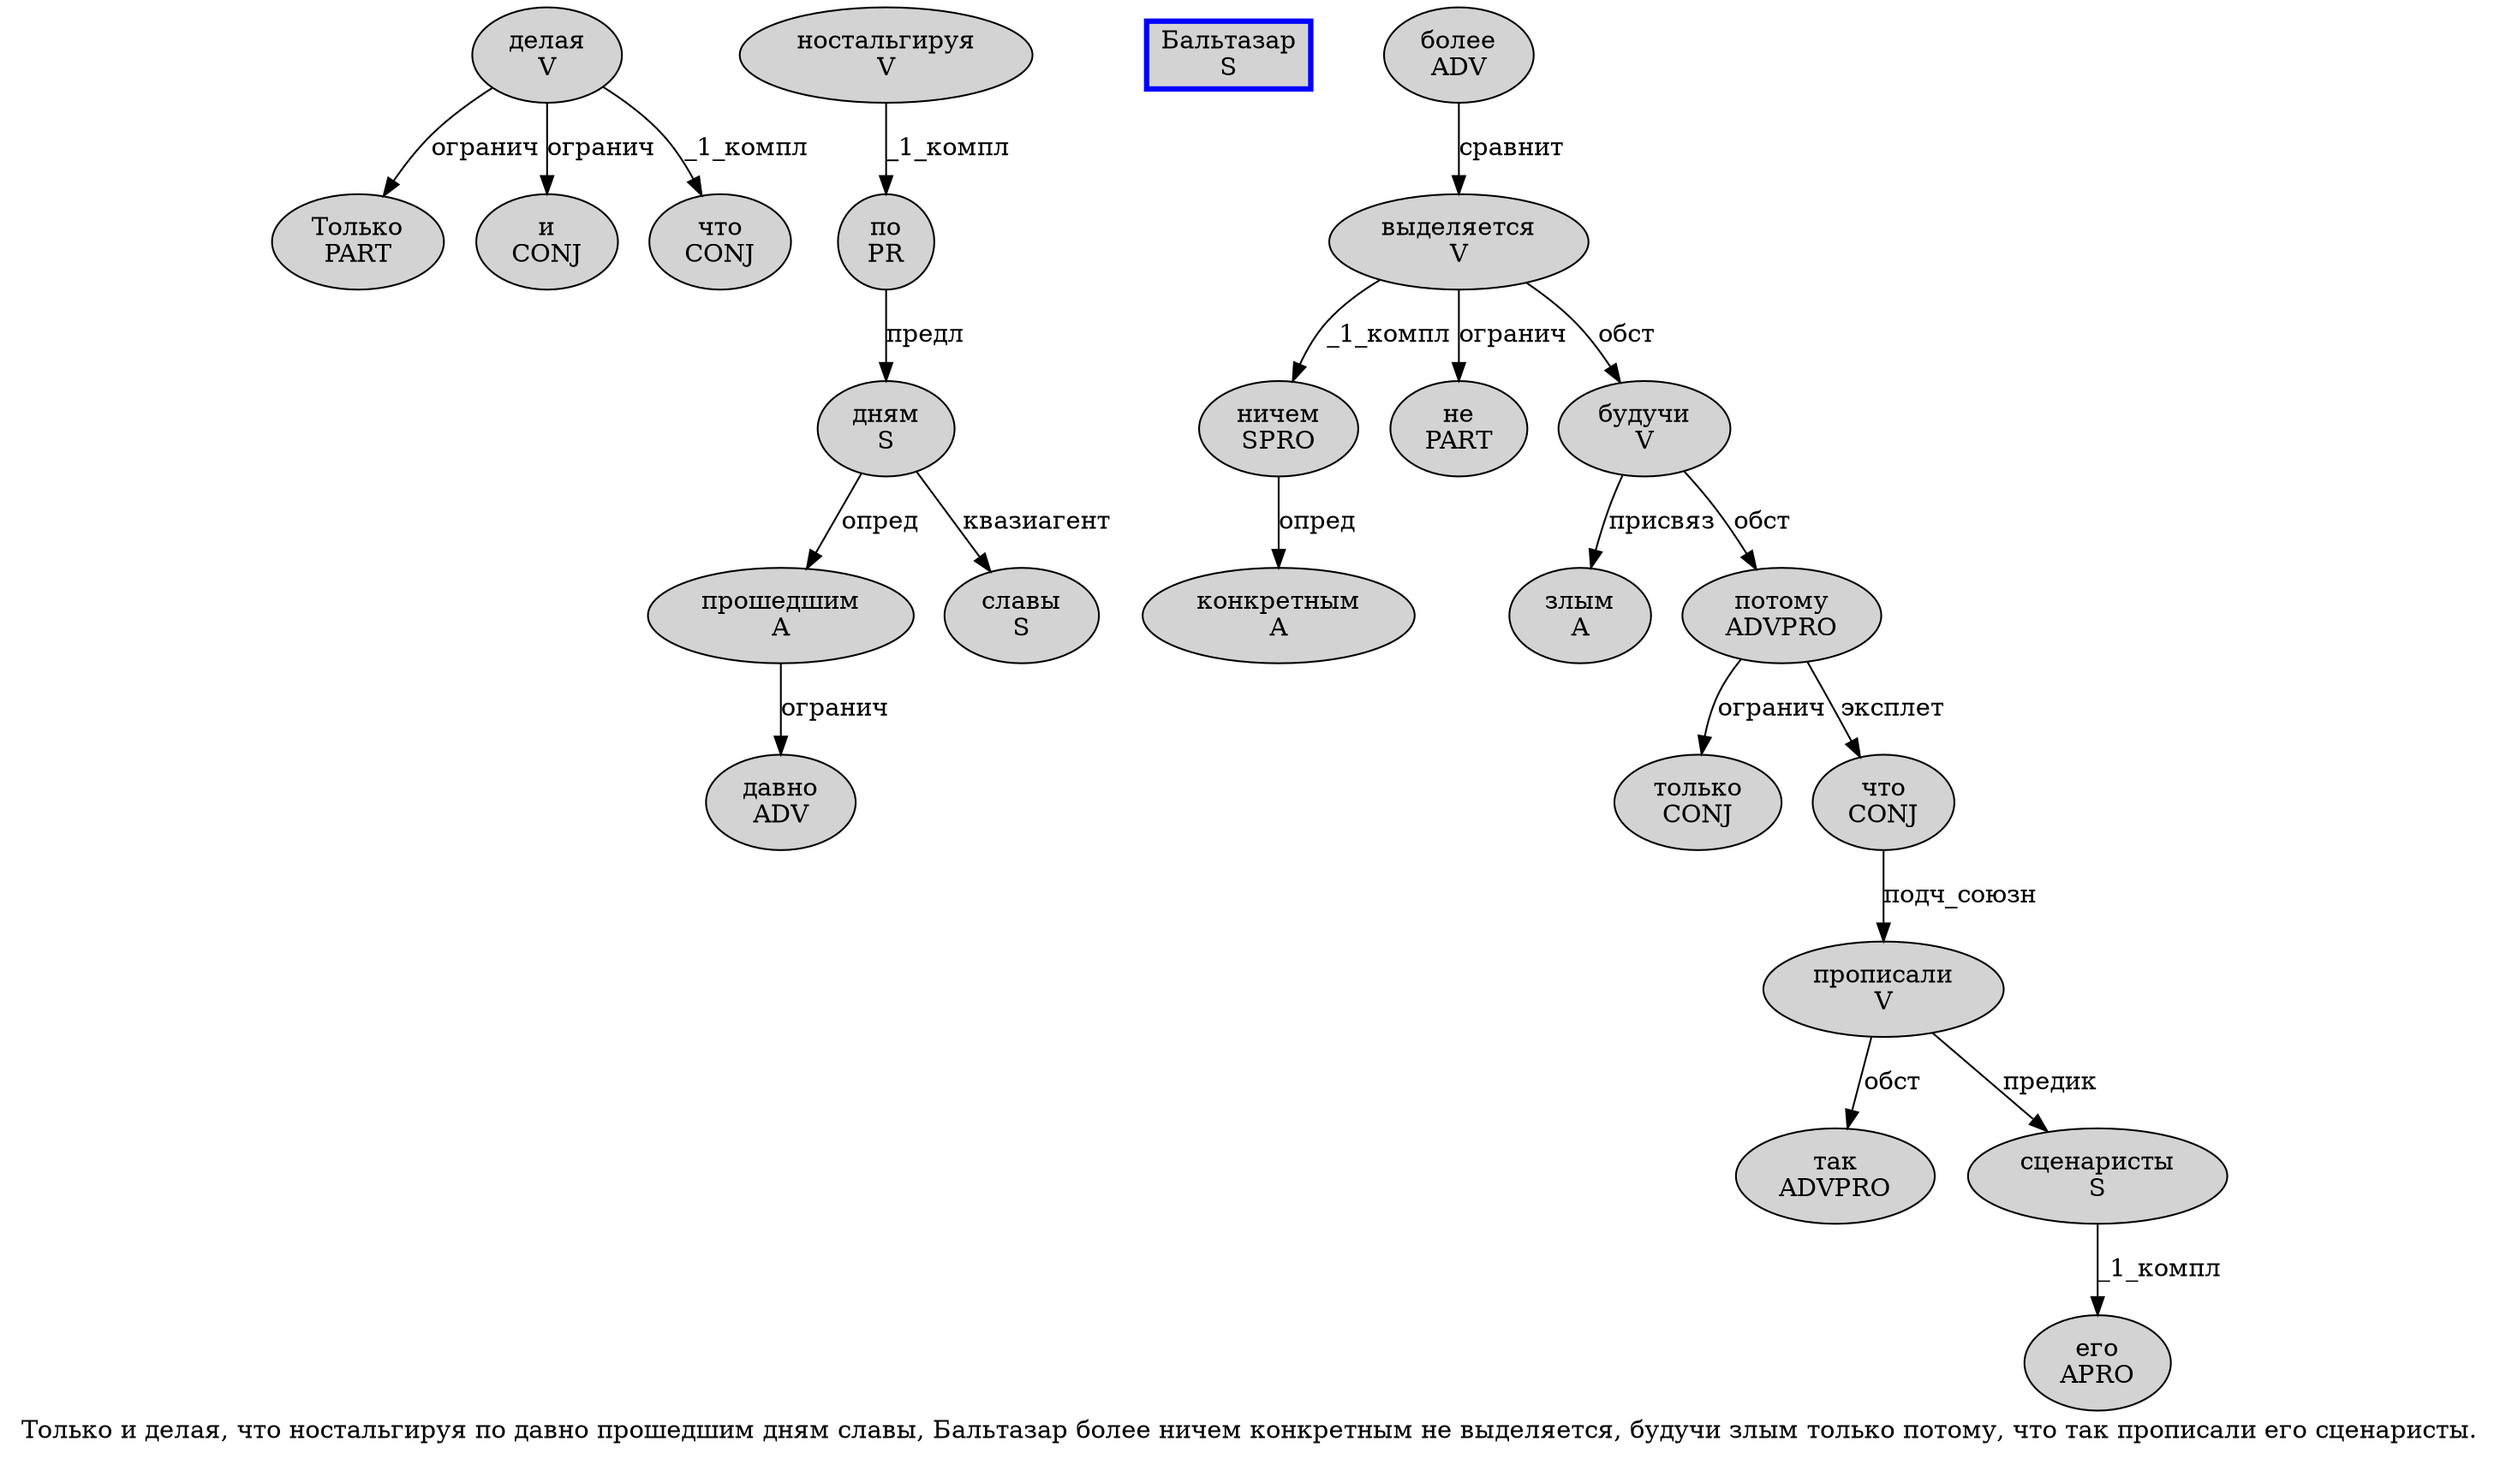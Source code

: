 digraph SENTENCE_2865 {
	graph [label="Только и делая, что ностальгируя по давно прошедшим дням славы, Бальтазар более ничем конкретным не выделяется, будучи злым только потому, что так прописали его сценаристы."]
	node [style=filled]
		0 [label="Только
PART" color="" fillcolor=lightgray penwidth=1 shape=ellipse]
		1 [label="и
CONJ" color="" fillcolor=lightgray penwidth=1 shape=ellipse]
		2 [label="делая
V" color="" fillcolor=lightgray penwidth=1 shape=ellipse]
		4 [label="что
CONJ" color="" fillcolor=lightgray penwidth=1 shape=ellipse]
		5 [label="ностальгируя
V" color="" fillcolor=lightgray penwidth=1 shape=ellipse]
		6 [label="по
PR" color="" fillcolor=lightgray penwidth=1 shape=ellipse]
		7 [label="давно
ADV" color="" fillcolor=lightgray penwidth=1 shape=ellipse]
		8 [label="прошедшим
A" color="" fillcolor=lightgray penwidth=1 shape=ellipse]
		9 [label="дням
S" color="" fillcolor=lightgray penwidth=1 shape=ellipse]
		10 [label="славы
S" color="" fillcolor=lightgray penwidth=1 shape=ellipse]
		12 [label="Бальтазар
S" color=blue fillcolor=lightgray penwidth=3 shape=box]
		13 [label="более
ADV" color="" fillcolor=lightgray penwidth=1 shape=ellipse]
		14 [label="ничем
SPRO" color="" fillcolor=lightgray penwidth=1 shape=ellipse]
		15 [label="конкретным
A" color="" fillcolor=lightgray penwidth=1 shape=ellipse]
		16 [label="не
PART" color="" fillcolor=lightgray penwidth=1 shape=ellipse]
		17 [label="выделяется
V" color="" fillcolor=lightgray penwidth=1 shape=ellipse]
		19 [label="будучи
V" color="" fillcolor=lightgray penwidth=1 shape=ellipse]
		20 [label="злым
A" color="" fillcolor=lightgray penwidth=1 shape=ellipse]
		21 [label="только
CONJ" color="" fillcolor=lightgray penwidth=1 shape=ellipse]
		22 [label="потому
ADVPRO" color="" fillcolor=lightgray penwidth=1 shape=ellipse]
		24 [label="что
CONJ" color="" fillcolor=lightgray penwidth=1 shape=ellipse]
		25 [label="так
ADVPRO" color="" fillcolor=lightgray penwidth=1 shape=ellipse]
		26 [label="прописали
V" color="" fillcolor=lightgray penwidth=1 shape=ellipse]
		27 [label="его
APRO" color="" fillcolor=lightgray penwidth=1 shape=ellipse]
		28 [label="сценаристы
S" color="" fillcolor=lightgray penwidth=1 shape=ellipse]
			24 -> 26 [label="подч_союзн"]
			26 -> 25 [label="обст"]
			26 -> 28 [label="предик"]
			13 -> 17 [label="сравнит"]
			6 -> 9 [label="предл"]
			28 -> 27 [label="_1_компл"]
			9 -> 8 [label="опред"]
			9 -> 10 [label="квазиагент"]
			22 -> 21 [label="огранич"]
			22 -> 24 [label="эксплет"]
			17 -> 14 [label="_1_компл"]
			17 -> 16 [label="огранич"]
			17 -> 19 [label="обст"]
			8 -> 7 [label="огранич"]
			2 -> 0 [label="огранич"]
			2 -> 1 [label="огранич"]
			2 -> 4 [label="_1_компл"]
			19 -> 20 [label="присвяз"]
			19 -> 22 [label="обст"]
			14 -> 15 [label="опред"]
			5 -> 6 [label="_1_компл"]
}